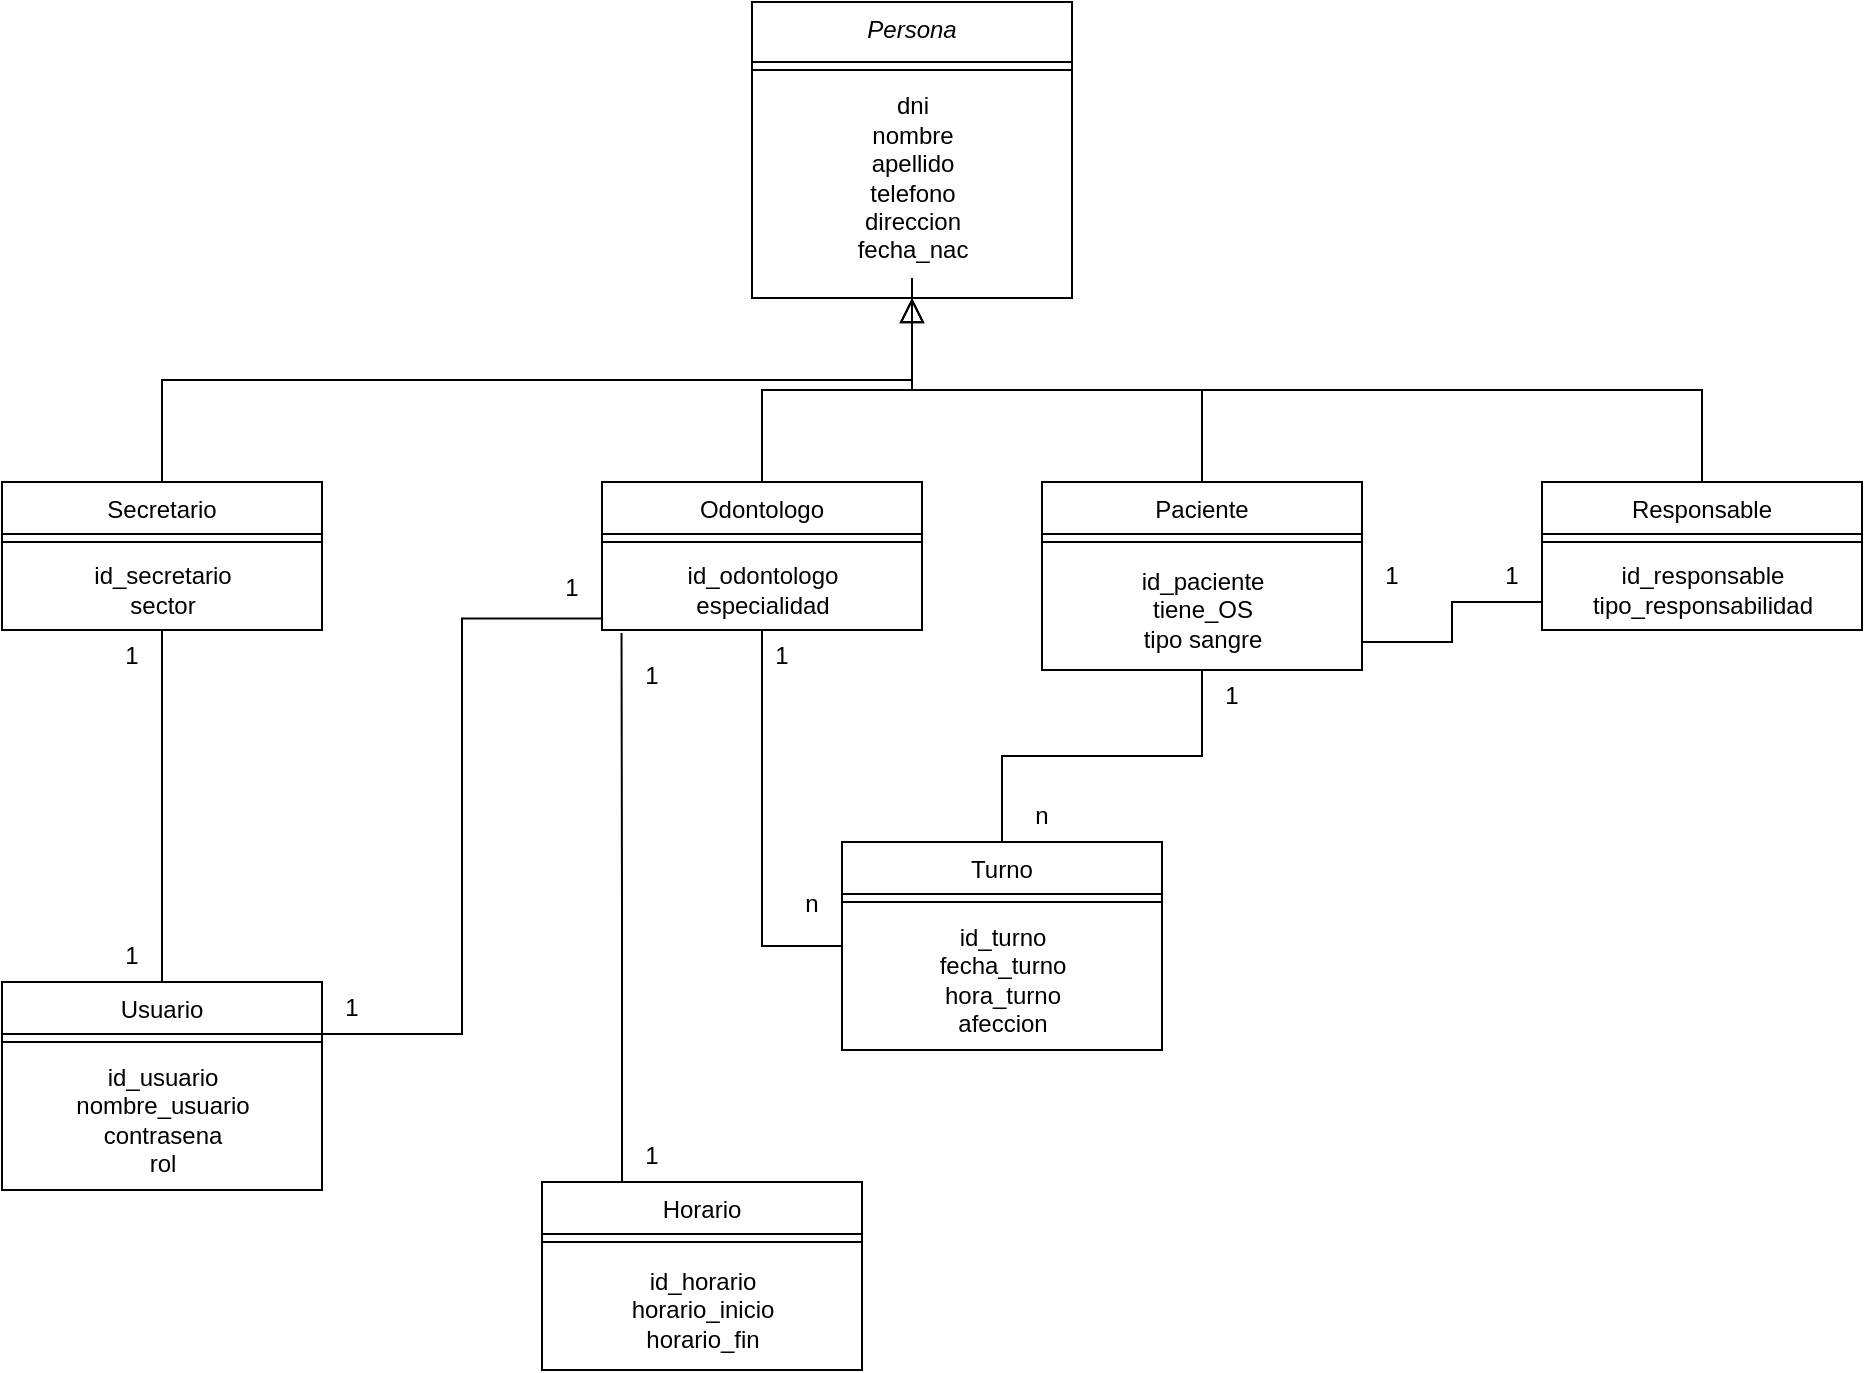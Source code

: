 <mxfile version="22.1.16" type="device">
  <diagram id="C5RBs43oDa-KdzZeNtuy" name="Page-1">
    <mxGraphModel dx="810" dy="445" grid="1" gridSize="10" guides="1" tooltips="1" connect="1" arrows="1" fold="1" page="1" pageScale="1" pageWidth="1200" pageHeight="1920" math="0" shadow="0">
      <root>
        <mxCell id="WIyWlLk6GJQsqaUBKTNV-0" />
        <mxCell id="WIyWlLk6GJQsqaUBKTNV-1" parent="WIyWlLk6GJQsqaUBKTNV-0" />
        <mxCell id="lo6-1qakSNi0MXeJJW3F-19" style="edgeStyle=orthogonalEdgeStyle;rounded=0;orthogonalLoop=1;jettySize=auto;html=1;exitX=0.5;exitY=1;exitDx=0;exitDy=0;entryX=0.5;entryY=0;entryDx=0;entryDy=0;endArrow=none;endFill=0;" edge="1" parent="WIyWlLk6GJQsqaUBKTNV-1" source="zkfFHV4jXpPFQw0GAbJ--0" target="lo6-1qakSNi0MXeJJW3F-0">
          <mxGeometry relative="1" as="geometry" />
        </mxCell>
        <mxCell id="zkfFHV4jXpPFQw0GAbJ--0" value="Persona" style="swimlane;fontStyle=2;align=center;verticalAlign=top;childLayout=stackLayout;horizontal=1;startSize=30;horizontalStack=0;resizeParent=1;resizeLast=0;collapsible=1;marginBottom=0;rounded=0;shadow=0;strokeWidth=1;points=[[0,0,0,0,0],[0,0.25,0,0,0],[0,0.5,0,0,0],[0,0.75,0,0,0],[0,1,0,0,0],[0.25,0,0,0,0],[0.25,1,0,0,0],[0.5,0,0,0,0],[0.5,1,0,0,0],[0.75,0,0,0,0],[0.75,1,0,0,0],[1,0,0,0,0],[1,0.25,0,0,0],[1,0.5,0,0,0],[1,0.75,0,0,0],[1,1,0,0,0]];" parent="WIyWlLk6GJQsqaUBKTNV-1" vertex="1">
          <mxGeometry x="505" y="50" width="160" height="148" as="geometry">
            <mxRectangle x="230" y="140" width="160" height="26" as="alternateBounds" />
          </mxGeometry>
        </mxCell>
        <mxCell id="zkfFHV4jXpPFQw0GAbJ--4" value="" style="line;html=1;strokeWidth=1;align=left;verticalAlign=middle;spacingTop=-1;spacingLeft=3;spacingRight=3;rotatable=0;labelPosition=right;points=[];portConstraint=eastwest;" parent="zkfFHV4jXpPFQw0GAbJ--0" vertex="1">
          <mxGeometry y="30" width="160" height="8" as="geometry" />
        </mxCell>
        <mxCell id="lo6-1qakSNi0MXeJJW3F-29" value="dni&lt;br&gt;nombre&lt;br&gt;apellido&lt;br&gt;telefono&lt;br&gt;direccion&lt;br&gt;fecha_nac" style="text;html=1;align=center;verticalAlign=middle;resizable=0;points=[];autosize=1;strokeColor=none;fillColor=none;" vertex="1" parent="zkfFHV4jXpPFQw0GAbJ--0">
          <mxGeometry y="38" width="160" height="100" as="geometry" />
        </mxCell>
        <mxCell id="zkfFHV4jXpPFQw0GAbJ--6" value="Odontologo" style="swimlane;fontStyle=0;align=center;verticalAlign=top;childLayout=stackLayout;horizontal=1;startSize=26;horizontalStack=0;resizeParent=1;resizeLast=0;collapsible=1;marginBottom=0;rounded=0;shadow=0;strokeWidth=1;" parent="WIyWlLk6GJQsqaUBKTNV-1" vertex="1">
          <mxGeometry x="430" y="290" width="160" height="74" as="geometry">
            <mxRectangle x="130" y="380" width="160" height="26" as="alternateBounds" />
          </mxGeometry>
        </mxCell>
        <mxCell id="zkfFHV4jXpPFQw0GAbJ--9" value="" style="line;html=1;strokeWidth=1;align=left;verticalAlign=middle;spacingTop=-1;spacingLeft=3;spacingRight=3;rotatable=0;labelPosition=right;points=[];portConstraint=eastwest;" parent="zkfFHV4jXpPFQw0GAbJ--6" vertex="1">
          <mxGeometry y="26" width="160" height="8" as="geometry" />
        </mxCell>
        <mxCell id="lo6-1qakSNi0MXeJJW3F-34" value="id_odontologo&lt;br&gt;especialidad" style="text;html=1;align=center;verticalAlign=middle;resizable=0;points=[];autosize=1;strokeColor=none;fillColor=none;" vertex="1" parent="zkfFHV4jXpPFQw0GAbJ--6">
          <mxGeometry y="34" width="160" height="40" as="geometry" />
        </mxCell>
        <mxCell id="zkfFHV4jXpPFQw0GAbJ--12" value="" style="endArrow=block;endSize=10;endFill=0;shadow=0;strokeWidth=1;rounded=0;edgeStyle=elbowEdgeStyle;elbow=vertical;" parent="WIyWlLk6GJQsqaUBKTNV-1" source="zkfFHV4jXpPFQw0GAbJ--6" target="zkfFHV4jXpPFQw0GAbJ--0" edge="1">
          <mxGeometry width="160" relative="1" as="geometry">
            <mxPoint x="405" y="193" as="sourcePoint" />
            <mxPoint x="405" y="193" as="targetPoint" />
          </mxGeometry>
        </mxCell>
        <mxCell id="zkfFHV4jXpPFQw0GAbJ--13" value="Paciente" style="swimlane;fontStyle=0;align=center;verticalAlign=top;childLayout=stackLayout;horizontal=1;startSize=26;horizontalStack=0;resizeParent=1;resizeLast=0;collapsible=1;marginBottom=0;rounded=0;shadow=0;strokeWidth=1;" parent="WIyWlLk6GJQsqaUBKTNV-1" vertex="1">
          <mxGeometry x="650" y="290" width="160" height="94" as="geometry">
            <mxRectangle x="340" y="380" width="170" height="26" as="alternateBounds" />
          </mxGeometry>
        </mxCell>
        <mxCell id="zkfFHV4jXpPFQw0GAbJ--15" value="" style="line;html=1;strokeWidth=1;align=left;verticalAlign=middle;spacingTop=-1;spacingLeft=3;spacingRight=3;rotatable=0;labelPosition=right;points=[];portConstraint=eastwest;" parent="zkfFHV4jXpPFQw0GAbJ--13" vertex="1">
          <mxGeometry y="26" width="160" height="8" as="geometry" />
        </mxCell>
        <mxCell id="lo6-1qakSNi0MXeJJW3F-35" value="id_paciente&lt;br&gt;tiene_OS&lt;br&gt;tipo sangre&lt;br&gt;" style="text;html=1;align=center;verticalAlign=middle;resizable=0;points=[];autosize=1;strokeColor=none;fillColor=none;" vertex="1" parent="zkfFHV4jXpPFQw0GAbJ--13">
          <mxGeometry y="34" width="160" height="60" as="geometry" />
        </mxCell>
        <mxCell id="zkfFHV4jXpPFQw0GAbJ--16" value="" style="endArrow=block;endSize=10;endFill=0;shadow=0;strokeWidth=1;rounded=0;edgeStyle=elbowEdgeStyle;elbow=vertical;" parent="WIyWlLk6GJQsqaUBKTNV-1" source="zkfFHV4jXpPFQw0GAbJ--13" target="zkfFHV4jXpPFQw0GAbJ--0" edge="1">
          <mxGeometry width="160" relative="1" as="geometry">
            <mxPoint x="415" y="363" as="sourcePoint" />
            <mxPoint x="515" y="261" as="targetPoint" />
          </mxGeometry>
        </mxCell>
        <mxCell id="lo6-1qakSNi0MXeJJW3F-70" style="edgeStyle=orthogonalEdgeStyle;rounded=0;orthogonalLoop=1;jettySize=auto;html=1;exitX=0;exitY=0.25;exitDx=0;exitDy=0;endArrow=none;endFill=0;" edge="1" parent="WIyWlLk6GJQsqaUBKTNV-1" source="lo6-1qakSNi0MXeJJW3F-0" target="lo6-1qakSNi0MXeJJW3F-35">
          <mxGeometry relative="1" as="geometry">
            <Array as="points">
              <mxPoint x="900" y="350" />
              <mxPoint x="855" y="350" />
              <mxPoint x="855" y="370" />
            </Array>
          </mxGeometry>
        </mxCell>
        <mxCell id="lo6-1qakSNi0MXeJJW3F-0" value="Responsable" style="swimlane;fontStyle=0;align=center;verticalAlign=top;childLayout=stackLayout;horizontal=1;startSize=26;horizontalStack=0;resizeParent=1;resizeLast=0;collapsible=1;marginBottom=0;rounded=0;shadow=0;strokeWidth=1;" vertex="1" parent="WIyWlLk6GJQsqaUBKTNV-1">
          <mxGeometry x="900" y="290" width="160" height="74" as="geometry">
            <mxRectangle x="340" y="380" width="170" height="26" as="alternateBounds" />
          </mxGeometry>
        </mxCell>
        <mxCell id="lo6-1qakSNi0MXeJJW3F-2" value="" style="line;html=1;strokeWidth=1;align=left;verticalAlign=middle;spacingTop=-1;spacingLeft=3;spacingRight=3;rotatable=0;labelPosition=right;points=[];portConstraint=eastwest;" vertex="1" parent="lo6-1qakSNi0MXeJJW3F-0">
          <mxGeometry y="26" width="160" height="8" as="geometry" />
        </mxCell>
        <mxCell id="lo6-1qakSNi0MXeJJW3F-36" value="id_responsable&lt;br&gt;tipo_responsabilidad&lt;br&gt;" style="text;html=1;align=center;verticalAlign=middle;resizable=0;points=[];autosize=1;strokeColor=none;fillColor=none;" vertex="1" parent="lo6-1qakSNi0MXeJJW3F-0">
          <mxGeometry y="34" width="160" height="40" as="geometry" />
        </mxCell>
        <mxCell id="lo6-1qakSNi0MXeJJW3F-41" style="edgeStyle=orthogonalEdgeStyle;rounded=0;orthogonalLoop=1;jettySize=auto;html=1;exitX=0.5;exitY=0;exitDx=0;exitDy=0;endArrow=none;endFill=0;" edge="1" parent="WIyWlLk6GJQsqaUBKTNV-1" source="lo6-1qakSNi0MXeJJW3F-12" target="lo6-1qakSNi0MXeJJW3F-35">
          <mxGeometry relative="1" as="geometry" />
        </mxCell>
        <mxCell id="lo6-1qakSNi0MXeJJW3F-42" style="edgeStyle=orthogonalEdgeStyle;rounded=0;orthogonalLoop=1;jettySize=auto;html=1;exitX=0;exitY=0.5;exitDx=0;exitDy=0;entryX=0.5;entryY=1;entryDx=0;entryDy=0;endArrow=none;endFill=0;" edge="1" parent="WIyWlLk6GJQsqaUBKTNV-1" source="lo6-1qakSNi0MXeJJW3F-12" target="zkfFHV4jXpPFQw0GAbJ--6">
          <mxGeometry relative="1" as="geometry" />
        </mxCell>
        <mxCell id="lo6-1qakSNi0MXeJJW3F-12" value="Turno" style="swimlane;fontStyle=0;align=center;verticalAlign=top;childLayout=stackLayout;horizontal=1;startSize=26;horizontalStack=0;resizeParent=1;resizeLast=0;collapsible=1;marginBottom=0;rounded=0;shadow=0;strokeWidth=1;" vertex="1" parent="WIyWlLk6GJQsqaUBKTNV-1">
          <mxGeometry x="550" y="470" width="160" height="104" as="geometry">
            <mxRectangle x="340" y="380" width="170" height="26" as="alternateBounds" />
          </mxGeometry>
        </mxCell>
        <mxCell id="lo6-1qakSNi0MXeJJW3F-14" value="" style="line;html=1;strokeWidth=1;align=left;verticalAlign=middle;spacingTop=-1;spacingLeft=3;spacingRight=3;rotatable=0;labelPosition=right;points=[];portConstraint=eastwest;" vertex="1" parent="lo6-1qakSNi0MXeJJW3F-12">
          <mxGeometry y="26" width="160" height="8" as="geometry" />
        </mxCell>
        <mxCell id="lo6-1qakSNi0MXeJJW3F-39" value="id_turno&lt;br&gt;fecha_turno&lt;br&gt;hora_turno&lt;br&gt;afeccion" style="text;html=1;align=center;verticalAlign=middle;resizable=0;points=[];autosize=1;strokeColor=none;fillColor=none;" vertex="1" parent="lo6-1qakSNi0MXeJJW3F-12">
          <mxGeometry y="34" width="160" height="70" as="geometry" />
        </mxCell>
        <mxCell id="lo6-1qakSNi0MXeJJW3F-59" style="edgeStyle=orthogonalEdgeStyle;rounded=0;orthogonalLoop=1;jettySize=auto;html=1;exitX=0.5;exitY=0;exitDx=0;exitDy=0;endArrow=none;endFill=0;" edge="1" parent="WIyWlLk6GJQsqaUBKTNV-1" source="lo6-1qakSNi0MXeJJW3F-15" target="lo6-1qakSNi0MXeJJW3F-37">
          <mxGeometry relative="1" as="geometry" />
        </mxCell>
        <mxCell id="lo6-1qakSNi0MXeJJW3F-15" value="Usuario" style="swimlane;fontStyle=0;align=center;verticalAlign=top;childLayout=stackLayout;horizontal=1;startSize=26;horizontalStack=0;resizeParent=1;resizeLast=0;collapsible=1;marginBottom=0;rounded=0;shadow=0;strokeWidth=1;" vertex="1" parent="WIyWlLk6GJQsqaUBKTNV-1">
          <mxGeometry x="130" y="540" width="160" height="104" as="geometry">
            <mxRectangle x="340" y="380" width="170" height="26" as="alternateBounds" />
          </mxGeometry>
        </mxCell>
        <mxCell id="lo6-1qakSNi0MXeJJW3F-17" value="" style="line;html=1;strokeWidth=1;align=left;verticalAlign=middle;spacingTop=-1;spacingLeft=3;spacingRight=3;rotatable=0;labelPosition=right;points=[];portConstraint=eastwest;" vertex="1" parent="lo6-1qakSNi0MXeJJW3F-15">
          <mxGeometry y="26" width="160" height="8" as="geometry" />
        </mxCell>
        <mxCell id="lo6-1qakSNi0MXeJJW3F-40" value="id_usuario&lt;br&gt;nombre_usuario&lt;br&gt;contrasena&lt;br&gt;rol" style="text;html=1;align=center;verticalAlign=middle;resizable=0;points=[];autosize=1;strokeColor=none;fillColor=none;" vertex="1" parent="lo6-1qakSNi0MXeJJW3F-15">
          <mxGeometry y="34" width="160" height="70" as="geometry" />
        </mxCell>
        <mxCell id="lo6-1qakSNi0MXeJJW3F-26" value="Horario" style="swimlane;fontStyle=0;align=center;verticalAlign=top;childLayout=stackLayout;horizontal=1;startSize=26;horizontalStack=0;resizeParent=1;resizeLast=0;collapsible=1;marginBottom=0;rounded=0;shadow=0;strokeWidth=1;" vertex="1" parent="WIyWlLk6GJQsqaUBKTNV-1">
          <mxGeometry x="400" y="640" width="160" height="94" as="geometry">
            <mxRectangle x="340" y="380" width="170" height="26" as="alternateBounds" />
          </mxGeometry>
        </mxCell>
        <mxCell id="lo6-1qakSNi0MXeJJW3F-28" value="" style="line;html=1;strokeWidth=1;align=left;verticalAlign=middle;spacingTop=-1;spacingLeft=3;spacingRight=3;rotatable=0;labelPosition=right;points=[];portConstraint=eastwest;" vertex="1" parent="lo6-1qakSNi0MXeJJW3F-26">
          <mxGeometry y="26" width="160" height="8" as="geometry" />
        </mxCell>
        <mxCell id="lo6-1qakSNi0MXeJJW3F-38" value="id_horario&lt;br&gt;horario_inicio&lt;br&gt;horario_fin&lt;br&gt;" style="text;html=1;align=center;verticalAlign=middle;resizable=0;points=[];autosize=1;strokeColor=none;fillColor=none;" vertex="1" parent="lo6-1qakSNi0MXeJJW3F-26">
          <mxGeometry y="34" width="160" height="60" as="geometry" />
        </mxCell>
        <mxCell id="lo6-1qakSNi0MXeJJW3F-33" style="edgeStyle=orthogonalEdgeStyle;rounded=0;orthogonalLoop=1;jettySize=auto;html=1;exitX=0.5;exitY=0;exitDx=0;exitDy=0;endArrow=none;endFill=0;" edge="1" parent="WIyWlLk6GJQsqaUBKTNV-1" source="lo6-1qakSNi0MXeJJW3F-31" target="lo6-1qakSNi0MXeJJW3F-29">
          <mxGeometry relative="1" as="geometry" />
        </mxCell>
        <mxCell id="lo6-1qakSNi0MXeJJW3F-31" value="Secretario&#xa;" style="swimlane;fontStyle=0;align=center;verticalAlign=top;childLayout=stackLayout;horizontal=1;startSize=26;horizontalStack=0;resizeParent=1;resizeLast=0;collapsible=1;marginBottom=0;rounded=0;shadow=0;strokeWidth=1;" vertex="1" parent="WIyWlLk6GJQsqaUBKTNV-1">
          <mxGeometry x="130" y="290" width="160" height="74" as="geometry">
            <mxRectangle x="340" y="380" width="170" height="26" as="alternateBounds" />
          </mxGeometry>
        </mxCell>
        <mxCell id="lo6-1qakSNi0MXeJJW3F-32" value="" style="line;html=1;strokeWidth=1;align=left;verticalAlign=middle;spacingTop=-1;spacingLeft=3;spacingRight=3;rotatable=0;labelPosition=right;points=[];portConstraint=eastwest;" vertex="1" parent="lo6-1qakSNi0MXeJJW3F-31">
          <mxGeometry y="26" width="160" height="8" as="geometry" />
        </mxCell>
        <mxCell id="lo6-1qakSNi0MXeJJW3F-37" value="id_secretario&lt;br&gt;sector" style="text;html=1;align=center;verticalAlign=middle;resizable=0;points=[];autosize=1;strokeColor=none;fillColor=none;" vertex="1" parent="lo6-1qakSNi0MXeJJW3F-31">
          <mxGeometry y="34" width="160" height="40" as="geometry" />
        </mxCell>
        <mxCell id="lo6-1qakSNi0MXeJJW3F-45" value="n" style="text;html=1;strokeColor=none;fillColor=none;align=center;verticalAlign=middle;whiteSpace=wrap;rounded=0;" vertex="1" parent="WIyWlLk6GJQsqaUBKTNV-1">
          <mxGeometry x="520" y="488" width="30" height="26" as="geometry" />
        </mxCell>
        <mxCell id="lo6-1qakSNi0MXeJJW3F-47" value="1" style="text;html=1;strokeColor=none;fillColor=none;align=center;verticalAlign=middle;whiteSpace=wrap;rounded=0;" vertex="1" parent="WIyWlLk6GJQsqaUBKTNV-1">
          <mxGeometry x="505" y="364" width="30" height="26" as="geometry" />
        </mxCell>
        <mxCell id="lo6-1qakSNi0MXeJJW3F-57" value="1" style="text;html=1;strokeColor=none;fillColor=none;align=center;verticalAlign=middle;whiteSpace=wrap;rounded=0;" vertex="1" parent="WIyWlLk6GJQsqaUBKTNV-1">
          <mxGeometry x="730" y="384" width="30" height="26" as="geometry" />
        </mxCell>
        <mxCell id="lo6-1qakSNi0MXeJJW3F-58" value="n" style="text;html=1;strokeColor=none;fillColor=none;align=center;verticalAlign=middle;whiteSpace=wrap;rounded=0;" vertex="1" parent="WIyWlLk6GJQsqaUBKTNV-1">
          <mxGeometry x="635" y="444" width="30" height="26" as="geometry" />
        </mxCell>
        <mxCell id="lo6-1qakSNi0MXeJJW3F-63" value="1" style="text;html=1;strokeColor=none;fillColor=none;align=center;verticalAlign=middle;whiteSpace=wrap;rounded=0;" vertex="1" parent="WIyWlLk6GJQsqaUBKTNV-1">
          <mxGeometry x="180" y="364" width="30" height="26" as="geometry" />
        </mxCell>
        <mxCell id="lo6-1qakSNi0MXeJJW3F-64" value="1" style="text;html=1;strokeColor=none;fillColor=none;align=center;verticalAlign=middle;whiteSpace=wrap;rounded=0;" vertex="1" parent="WIyWlLk6GJQsqaUBKTNV-1">
          <mxGeometry x="180" y="514" width="30" height="26" as="geometry" />
        </mxCell>
        <mxCell id="lo6-1qakSNi0MXeJJW3F-65" value="1" style="text;html=1;strokeColor=none;fillColor=none;align=center;verticalAlign=middle;whiteSpace=wrap;rounded=0;" vertex="1" parent="WIyWlLk6GJQsqaUBKTNV-1">
          <mxGeometry x="400" y="330" width="30" height="26" as="geometry" />
        </mxCell>
        <mxCell id="lo6-1qakSNi0MXeJJW3F-66" value="1" style="text;html=1;strokeColor=none;fillColor=none;align=center;verticalAlign=middle;whiteSpace=wrap;rounded=0;" vertex="1" parent="WIyWlLk6GJQsqaUBKTNV-1">
          <mxGeometry x="290" y="540" width="30" height="26" as="geometry" />
        </mxCell>
        <mxCell id="lo6-1qakSNi0MXeJJW3F-71" value="1" style="text;html=1;strokeColor=none;fillColor=none;align=center;verticalAlign=middle;whiteSpace=wrap;rounded=0;" vertex="1" parent="WIyWlLk6GJQsqaUBKTNV-1">
          <mxGeometry x="810" y="324" width="30" height="26" as="geometry" />
        </mxCell>
        <mxCell id="lo6-1qakSNi0MXeJJW3F-72" value="1" style="text;html=1;strokeColor=none;fillColor=none;align=center;verticalAlign=middle;whiteSpace=wrap;rounded=0;" vertex="1" parent="WIyWlLk6GJQsqaUBKTNV-1">
          <mxGeometry x="870" y="324" width="30" height="26" as="geometry" />
        </mxCell>
        <mxCell id="lo6-1qakSNi0MXeJJW3F-74" style="edgeStyle=orthogonalEdgeStyle;rounded=0;orthogonalLoop=1;jettySize=auto;html=1;exitX=1;exitY=0.25;exitDx=0;exitDy=0;entryX=-0.001;entryY=0.855;entryDx=0;entryDy=0;entryPerimeter=0;endArrow=none;endFill=0;" edge="1" parent="WIyWlLk6GJQsqaUBKTNV-1" source="lo6-1qakSNi0MXeJJW3F-15" target="lo6-1qakSNi0MXeJJW3F-34">
          <mxGeometry relative="1" as="geometry" />
        </mxCell>
        <mxCell id="lo6-1qakSNi0MXeJJW3F-76" style="edgeStyle=orthogonalEdgeStyle;rounded=0;orthogonalLoop=1;jettySize=auto;html=1;exitX=0.25;exitY=0;exitDx=0;exitDy=0;entryX=0.061;entryY=1.036;entryDx=0;entryDy=0;entryPerimeter=0;endArrow=none;endFill=0;" edge="1" parent="WIyWlLk6GJQsqaUBKTNV-1" source="lo6-1qakSNi0MXeJJW3F-26" target="lo6-1qakSNi0MXeJJW3F-34">
          <mxGeometry relative="1" as="geometry" />
        </mxCell>
        <mxCell id="lo6-1qakSNi0MXeJJW3F-77" value="1" style="text;html=1;strokeColor=none;fillColor=none;align=center;verticalAlign=middle;whiteSpace=wrap;rounded=0;" vertex="1" parent="WIyWlLk6GJQsqaUBKTNV-1">
          <mxGeometry x="440" y="374" width="30" height="26" as="geometry" />
        </mxCell>
        <mxCell id="lo6-1qakSNi0MXeJJW3F-78" value="1" style="text;html=1;strokeColor=none;fillColor=none;align=center;verticalAlign=middle;whiteSpace=wrap;rounded=0;" vertex="1" parent="WIyWlLk6GJQsqaUBKTNV-1">
          <mxGeometry x="440" y="614" width="30" height="26" as="geometry" />
        </mxCell>
      </root>
    </mxGraphModel>
  </diagram>
</mxfile>
